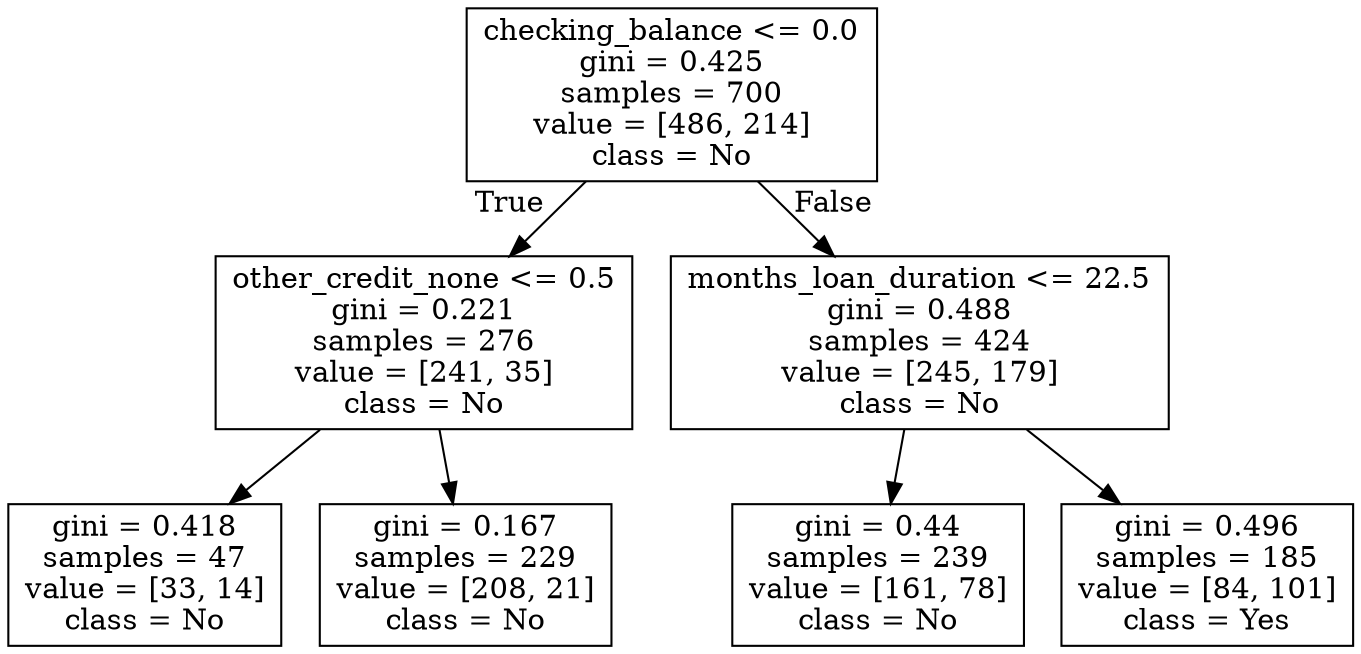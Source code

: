 digraph Tree {
node [shape=box] ;
0 [label="checking_balance <= 0.0\ngini = 0.425\nsamples = 700\nvalue = [486, 214]\nclass = No"] ;
1 [label="other_credit_none <= 0.5\ngini = 0.221\nsamples = 276\nvalue = [241, 35]\nclass = No"] ;
0 -> 1 [labeldistance=2.5, labelangle=45, headlabel="True"] ;
2 [label="gini = 0.418\nsamples = 47\nvalue = [33, 14]\nclass = No"] ;
1 -> 2 ;
3 [label="gini = 0.167\nsamples = 229\nvalue = [208, 21]\nclass = No"] ;
1 -> 3 ;
4 [label="months_loan_duration <= 22.5\ngini = 0.488\nsamples = 424\nvalue = [245, 179]\nclass = No"] ;
0 -> 4 [labeldistance=2.5, labelangle=-45, headlabel="False"] ;
5 [label="gini = 0.44\nsamples = 239\nvalue = [161, 78]\nclass = No"] ;
4 -> 5 ;
6 [label="gini = 0.496\nsamples = 185\nvalue = [84, 101]\nclass = Yes"] ;
4 -> 6 ;
}